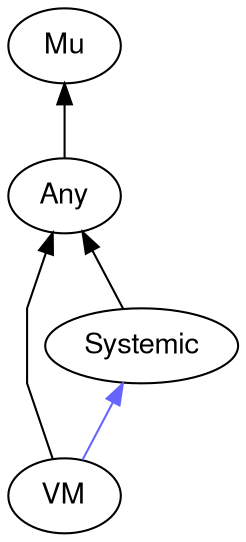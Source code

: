 digraph "perl6-type-graph" {
    rankdir=BT;
    splines=polyline;
    overlap=false; 
    // Types
    "VM" [color="#000000", fontcolor="#000000", href="/type/VM", fontname="FreeSans"];
    "Mu" [color="#000000", fontcolor="#000000", href="/type/Mu", fontname="FreeSans"];
    "Any" [color="#000000", fontcolor="#000000", href="/type/Any", fontname="FreeSans"];
    "Systemic" [color="#000000", fontcolor="#000000", href="/type/Systemic", fontname="FreeSans"];

    // Superclasses
    "VM" -> "Any" [color="#000000"];
    "Any" -> "Mu" [color="#000000"];
    "Systemic" -> "Any" [color="#000000"];

    // Roles
    "VM" -> "Systemic" [color="#6666FF"];
}
